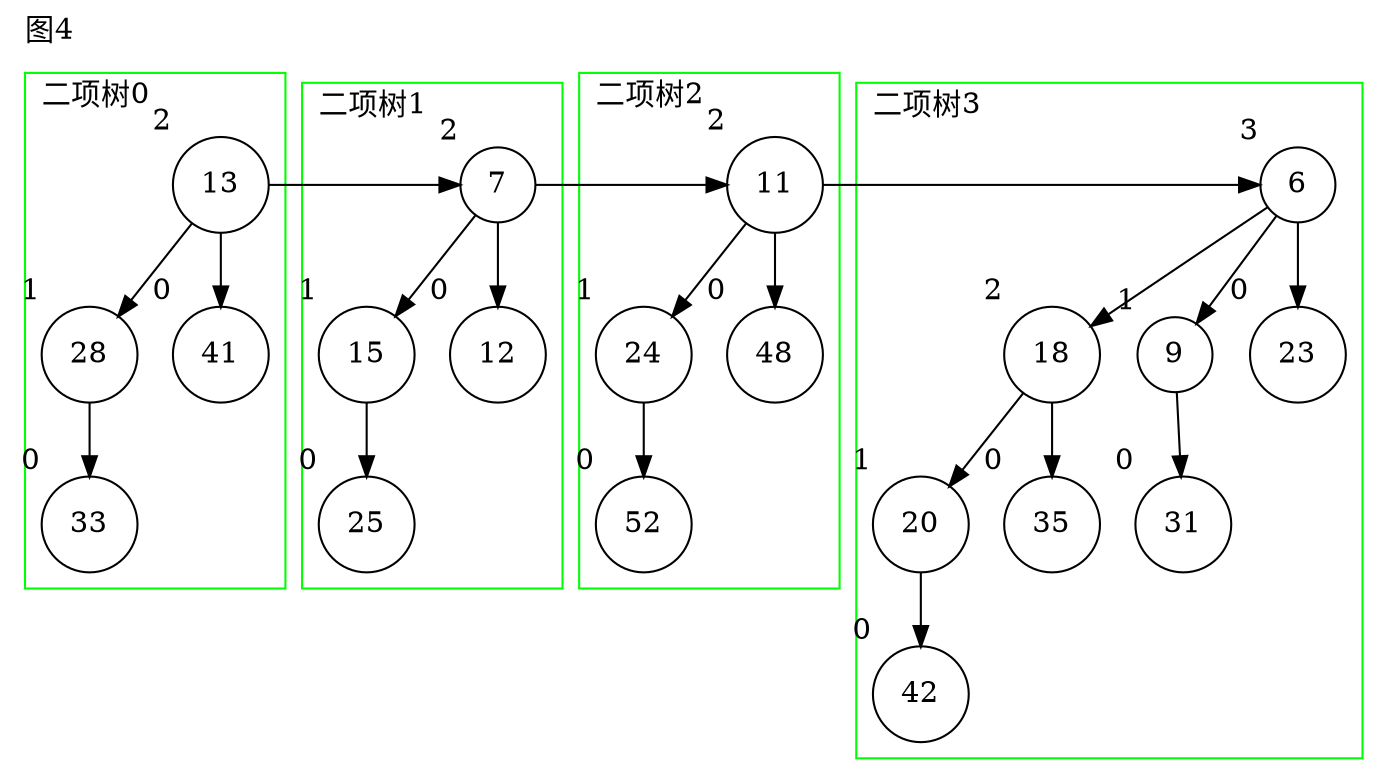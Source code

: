 digraph g{
node[shape=circle];
label="图4";
labeljust=l;
labelloc=t;
subgraph cluster_0 {
pencolor=green;label="二项树0";
n60[label=13, xlabel=2];
n61[label=28, xlabel=1];
n60->n61;
n62[label=41, xlabel=0];
n60->n62[weight=100];
n63[label=33, xlabel=0];
n61->n63[weight=100];
}
subgraph cluster_1 {
pencolor=green;label="二项树1";
n64[label=7, xlabel=2];
n65[label=15, xlabel=1];
n64->n65;
n66[label=12, xlabel=0];
n64->n66[weight=100];
n67[label=25, xlabel=0];
n65->n67[weight=100];
}
n60->n64[constraint=false];
subgraph cluster_2 {
pencolor=green;label="二项树2";
n68[label=11, xlabel=2];
n69[label=24, xlabel=1];
n68->n69;
n70[label=48, xlabel=0];
n68->n70[weight=100];
n71[label=52, xlabel=0];
n69->n71[weight=100];
}
n64->n68[constraint=false];
subgraph cluster_3 {
pencolor=green;label="二项树3";
n72[label=6, xlabel=3];
n73[label=18, xlabel=2];
n72->n73;
n74[label=9, xlabel=1];
n72->n74;
n75[label=23, xlabel=0];
n72->n75[weight=100];
n76[label=31, xlabel=0];
n74->n76[weight=100];
n77[label=20, xlabel=1];
n73->n77;
n78[label=35, xlabel=0];
n73->n78[weight=100];
n79[label=42, xlabel=0];
n77->n79[weight=100];
}
n68->n72[constraint=false];
}
